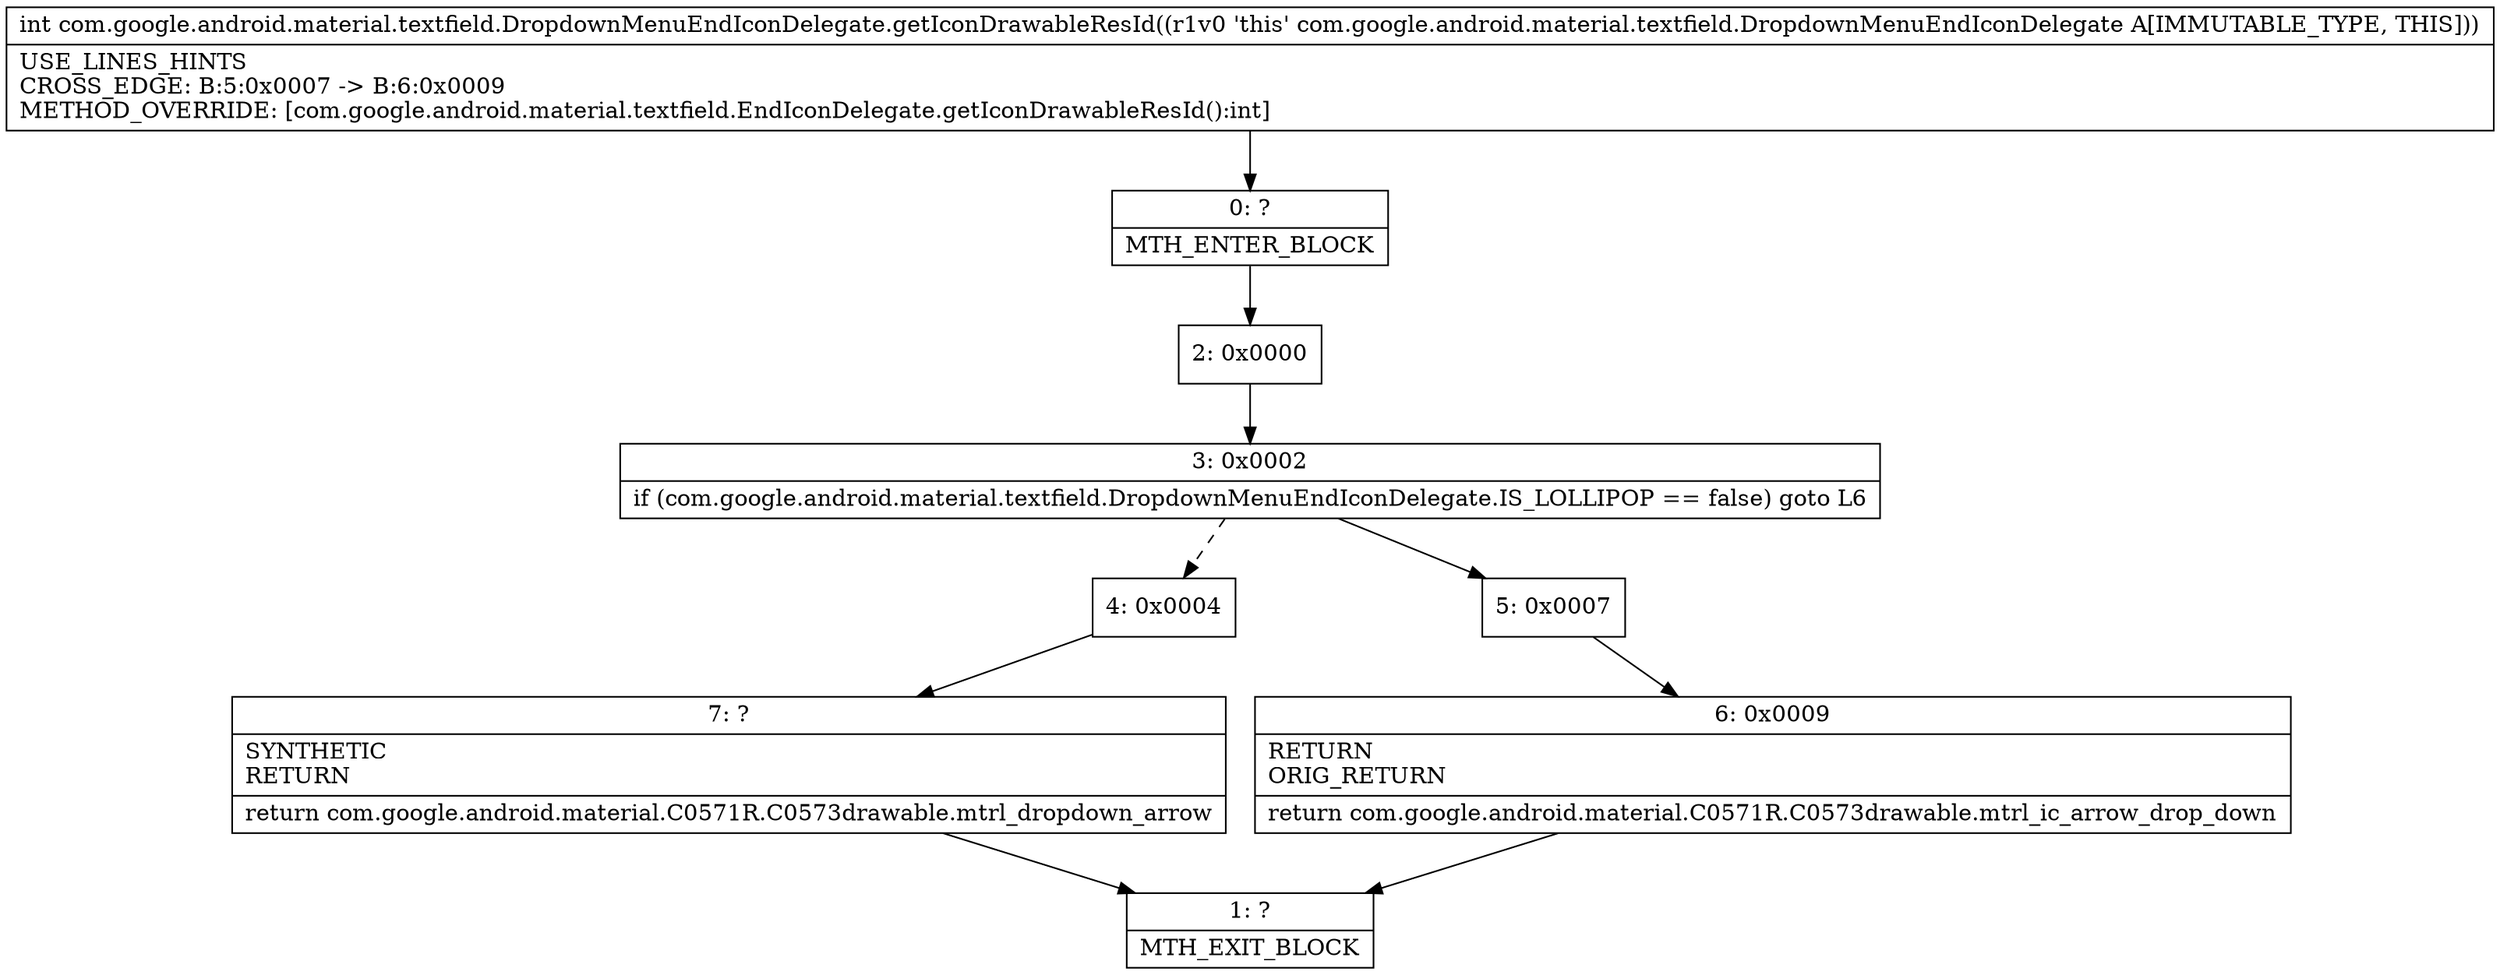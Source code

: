 digraph "CFG forcom.google.android.material.textfield.DropdownMenuEndIconDelegate.getIconDrawableResId()I" {
Node_0 [shape=record,label="{0\:\ ?|MTH_ENTER_BLOCK\l}"];
Node_2 [shape=record,label="{2\:\ 0x0000}"];
Node_3 [shape=record,label="{3\:\ 0x0002|if (com.google.android.material.textfield.DropdownMenuEndIconDelegate.IS_LOLLIPOP == false) goto L6\l}"];
Node_4 [shape=record,label="{4\:\ 0x0004}"];
Node_7 [shape=record,label="{7\:\ ?|SYNTHETIC\lRETURN\l|return com.google.android.material.C0571R.C0573drawable.mtrl_dropdown_arrow\l}"];
Node_1 [shape=record,label="{1\:\ ?|MTH_EXIT_BLOCK\l}"];
Node_5 [shape=record,label="{5\:\ 0x0007}"];
Node_6 [shape=record,label="{6\:\ 0x0009|RETURN\lORIG_RETURN\l|return com.google.android.material.C0571R.C0573drawable.mtrl_ic_arrow_drop_down\l}"];
MethodNode[shape=record,label="{int com.google.android.material.textfield.DropdownMenuEndIconDelegate.getIconDrawableResId((r1v0 'this' com.google.android.material.textfield.DropdownMenuEndIconDelegate A[IMMUTABLE_TYPE, THIS]))  | USE_LINES_HINTS\lCROSS_EDGE: B:5:0x0007 \-\> B:6:0x0009\lMETHOD_OVERRIDE: [com.google.android.material.textfield.EndIconDelegate.getIconDrawableResId():int]\l}"];
MethodNode -> Node_0;Node_0 -> Node_2;
Node_2 -> Node_3;
Node_3 -> Node_4[style=dashed];
Node_3 -> Node_5;
Node_4 -> Node_7;
Node_7 -> Node_1;
Node_5 -> Node_6;
Node_6 -> Node_1;
}

